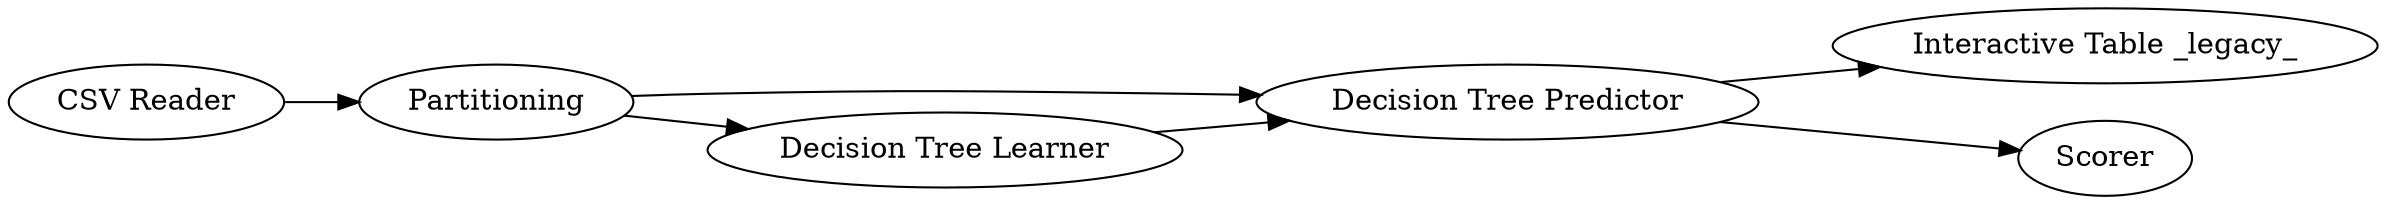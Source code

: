 digraph {
	6 -> 8
	10 -> 2
	2 -> 6
	2 -> 3
	6 -> 9
	3 -> 6
	9 [label=Scorer]
	6 [label="Decision Tree Predictor"]
	8 [label="Interactive Table _legacy_"]
	3 [label="Decision Tree Learner"]
	2 [label=Partitioning]
	10 [label="CSV Reader"]
	rankdir=LR
}
